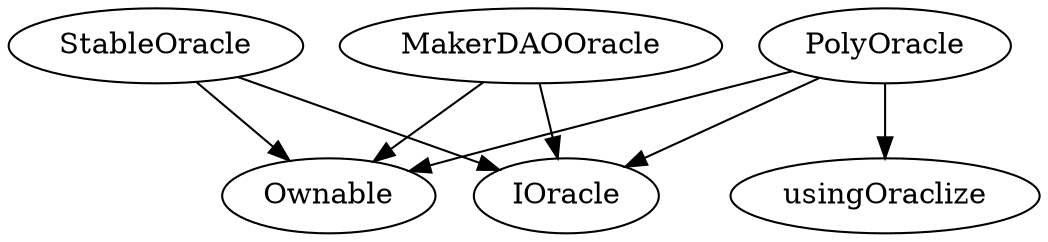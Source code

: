 digraph G {
  graph [ ratio = "auto", page = "40" ];
  "MakerDAOOracle";
  "IOracle";
  "Ownable";
  "PolyOracle";
  "usingOraclize";
  "StableOracle";
  "MakerDAOOracle" -> "IOracle";
  "MakerDAOOracle" -> "Ownable";
  "PolyOracle" -> "usingOraclize";
  "PolyOracle" -> "IOracle";
  "PolyOracle" -> "Ownable";
  "StableOracle" -> "IOracle";
  "StableOracle" -> "Ownable";
}

